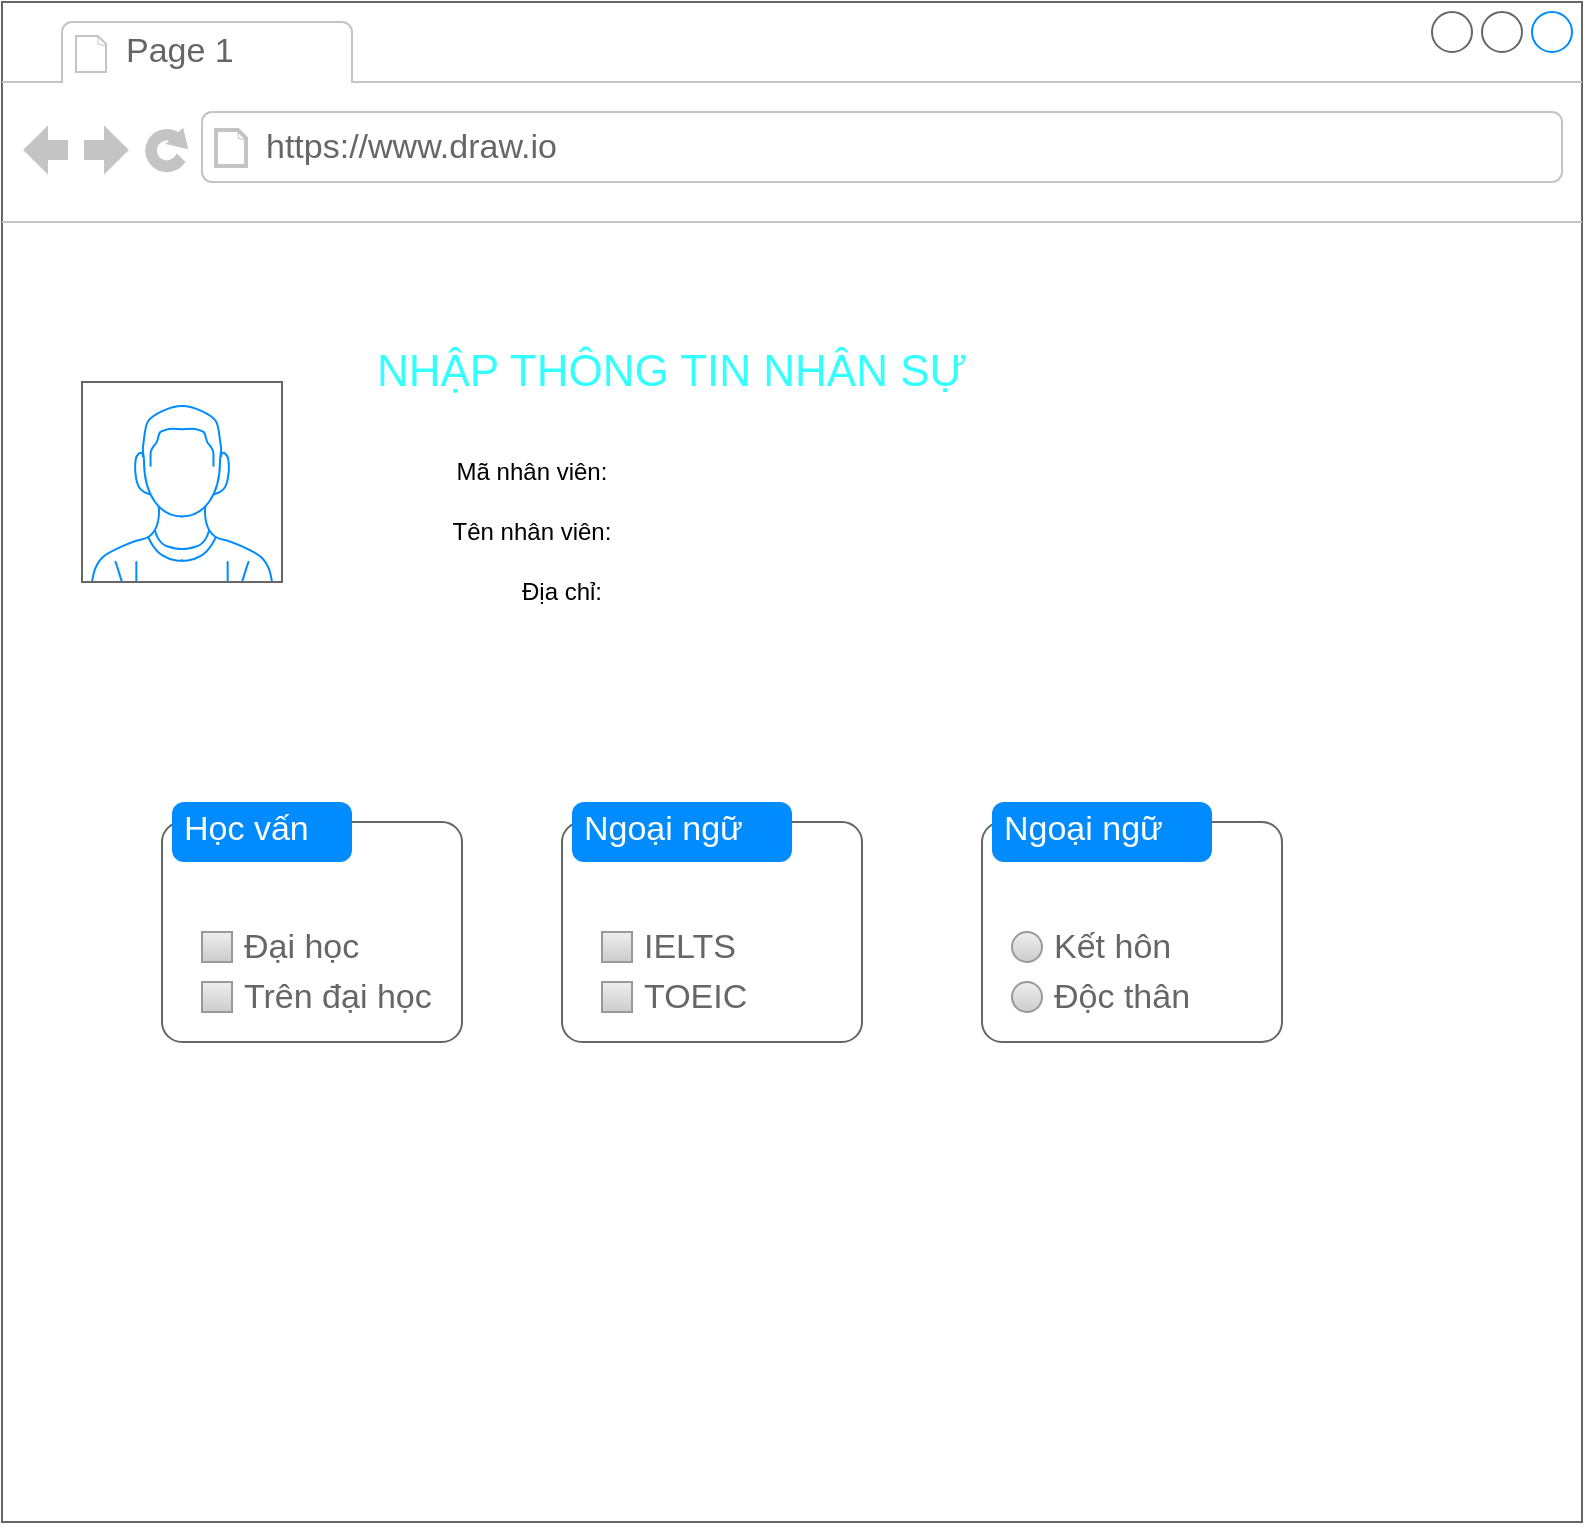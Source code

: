 <mxfile version="26.0.16">
  <diagram name="Page-1" id="Xp--1NKVFtEGWi8t9xE5">
    <mxGraphModel dx="2284" dy="772" grid="1" gridSize="10" guides="1" tooltips="1" connect="1" arrows="1" fold="1" page="1" pageScale="1" pageWidth="850" pageHeight="1100" math="0" shadow="0">
      <root>
        <mxCell id="0" />
        <mxCell id="1" parent="0" />
        <mxCell id="KyakPXm99uiNBp-NimOs-1" value="" style="strokeWidth=1;shadow=0;dashed=0;align=center;html=1;shape=mxgraph.mockup.containers.browserWindow;rSize=0;strokeColor=#666666;strokeColor2=#008cff;strokeColor3=#c4c4c4;mainText=,;recursiveResize=0;fontColor=#33FF33;" vertex="1" parent="1">
          <mxGeometry x="-100" y="70" width="790" height="760" as="geometry" />
        </mxCell>
        <mxCell id="KyakPXm99uiNBp-NimOs-2" value="Page 1" style="strokeWidth=1;shadow=0;dashed=0;align=center;html=1;shape=mxgraph.mockup.containers.anchor;fontSize=17;fontColor=#666666;align=left;whiteSpace=wrap;" vertex="1" parent="KyakPXm99uiNBp-NimOs-1">
          <mxGeometry x="60" y="12" width="110" height="26" as="geometry" />
        </mxCell>
        <mxCell id="KyakPXm99uiNBp-NimOs-3" value="https://www.draw.io" style="strokeWidth=1;shadow=0;dashed=0;align=center;html=1;shape=mxgraph.mockup.containers.anchor;rSize=0;fontSize=17;fontColor=#666666;align=left;" vertex="1" parent="KyakPXm99uiNBp-NimOs-1">
          <mxGeometry x="130" y="60" width="250" height="26" as="geometry" />
        </mxCell>
        <mxCell id="KyakPXm99uiNBp-NimOs-4" value="" style="verticalLabelPosition=bottom;shadow=0;dashed=0;align=center;html=1;verticalAlign=top;strokeWidth=1;shape=mxgraph.mockup.containers.userMale;strokeColor=#666666;strokeColor2=#008cff;" vertex="1" parent="KyakPXm99uiNBp-NimOs-1">
          <mxGeometry x="40" y="190" width="100" height="100" as="geometry" />
        </mxCell>
        <mxCell id="KyakPXm99uiNBp-NimOs-5" value="&lt;font style=&quot;font-size: 22px; color: rgb(51, 255, 255);&quot;&gt;NHẬP THÔNG TIN NHÂN SỰ&lt;/font&gt;" style="text;html=1;align=center;verticalAlign=middle;whiteSpace=wrap;rounded=0;" vertex="1" parent="KyakPXm99uiNBp-NimOs-1">
          <mxGeometry x="150" y="170" width="370" height="30" as="geometry" />
        </mxCell>
        <mxCell id="KyakPXm99uiNBp-NimOs-6" value="Mã nhân viên:" style="text;html=1;align=center;verticalAlign=middle;whiteSpace=wrap;rounded=0;" vertex="1" parent="KyakPXm99uiNBp-NimOs-1">
          <mxGeometry x="200" y="220" width="130" height="30" as="geometry" />
        </mxCell>
        <mxCell id="KyakPXm99uiNBp-NimOs-7" value="Tên nhân viên:" style="text;html=1;align=center;verticalAlign=middle;whiteSpace=wrap;rounded=0;" vertex="1" parent="KyakPXm99uiNBp-NimOs-1">
          <mxGeometry x="185" y="250" width="160" height="30" as="geometry" />
        </mxCell>
        <mxCell id="KyakPXm99uiNBp-NimOs-8" value="Địa chỉ:" style="text;html=1;align=center;verticalAlign=middle;whiteSpace=wrap;rounded=0;" vertex="1" parent="KyakPXm99uiNBp-NimOs-1">
          <mxGeometry x="250" y="280" width="60" height="30" as="geometry" />
        </mxCell>
        <mxCell id="KyakPXm99uiNBp-NimOs-9" value="" style="shape=mxgraph.mockup.containers.marginRect;rectMarginTop=10;strokeColor=#666666;strokeWidth=1;dashed=0;rounded=1;arcSize=5;recursiveResize=0;html=1;whiteSpace=wrap;" vertex="1" parent="KyakPXm99uiNBp-NimOs-1">
          <mxGeometry x="80" y="400" width="150" height="120" as="geometry" />
        </mxCell>
        <mxCell id="KyakPXm99uiNBp-NimOs-10" value="Học vấn" style="shape=rect;strokeColor=none;fillColor=#008cff;strokeWidth=1;dashed=0;rounded=1;arcSize=20;fontColor=#ffffff;fontSize=17;spacing=2;spacingTop=-2;align=left;autosize=1;spacingLeft=4;resizeWidth=0;resizeHeight=0;perimeter=none;html=1;whiteSpace=wrap;" vertex="1" parent="KyakPXm99uiNBp-NimOs-9">
          <mxGeometry x="5" width="90" height="30" as="geometry" />
        </mxCell>
        <mxCell id="KyakPXm99uiNBp-NimOs-11" value="Đại học" style="strokeWidth=1;shadow=0;dashed=0;align=center;html=1;shape=mxgraph.mockup.forms.rrect;rSize=0;fillColor=#eeeeee;strokeColor=#999999;gradientColor=#cccccc;align=left;spacingLeft=4;fontSize=17;fontColor=#666666;labelPosition=right;" vertex="1" parent="KyakPXm99uiNBp-NimOs-9">
          <mxGeometry x="20" y="65" width="15" height="15" as="geometry" />
        </mxCell>
        <mxCell id="KyakPXm99uiNBp-NimOs-13" value="Trên đại học" style="strokeWidth=1;shadow=0;dashed=0;align=center;html=1;shape=mxgraph.mockup.forms.rrect;rSize=0;fillColor=#eeeeee;strokeColor=#999999;gradientColor=#cccccc;align=left;spacingLeft=4;fontSize=17;fontColor=#666666;labelPosition=right;" vertex="1" parent="KyakPXm99uiNBp-NimOs-9">
          <mxGeometry x="20" y="90" width="15" height="15" as="geometry" />
        </mxCell>
        <mxCell id="KyakPXm99uiNBp-NimOs-15" value="" style="shape=mxgraph.mockup.containers.marginRect;rectMarginTop=10;strokeColor=#666666;strokeWidth=1;dashed=0;rounded=1;arcSize=5;recursiveResize=0;html=1;whiteSpace=wrap;" vertex="1" parent="KyakPXm99uiNBp-NimOs-1">
          <mxGeometry x="280" y="400" width="150" height="120" as="geometry" />
        </mxCell>
        <mxCell id="KyakPXm99uiNBp-NimOs-16" value="Ngoại ngữ" style="shape=rect;strokeColor=none;fillColor=#008cff;strokeWidth=1;dashed=0;rounded=1;arcSize=20;fontColor=#ffffff;fontSize=17;spacing=2;spacingTop=-2;align=left;autosize=1;spacingLeft=4;resizeWidth=0;resizeHeight=0;perimeter=none;html=1;whiteSpace=wrap;" vertex="1" parent="KyakPXm99uiNBp-NimOs-15">
          <mxGeometry x="5" width="110" height="30" as="geometry" />
        </mxCell>
        <mxCell id="KyakPXm99uiNBp-NimOs-17" value="IELTS" style="strokeWidth=1;shadow=0;dashed=0;align=center;html=1;shape=mxgraph.mockup.forms.rrect;rSize=0;fillColor=#eeeeee;strokeColor=#999999;gradientColor=#cccccc;align=left;spacingLeft=4;fontSize=17;fontColor=#666666;labelPosition=right;" vertex="1" parent="KyakPXm99uiNBp-NimOs-15">
          <mxGeometry x="20" y="65" width="15" height="15" as="geometry" />
        </mxCell>
        <mxCell id="KyakPXm99uiNBp-NimOs-18" value="TOEIC" style="strokeWidth=1;shadow=0;dashed=0;align=center;html=1;shape=mxgraph.mockup.forms.rrect;rSize=0;fillColor=#eeeeee;strokeColor=#999999;gradientColor=#cccccc;align=left;spacingLeft=4;fontSize=17;fontColor=#666666;labelPosition=right;" vertex="1" parent="KyakPXm99uiNBp-NimOs-15">
          <mxGeometry x="20" y="90" width="15" height="15" as="geometry" />
        </mxCell>
        <mxCell id="KyakPXm99uiNBp-NimOs-19" value="" style="shape=mxgraph.mockup.containers.marginRect;rectMarginTop=10;strokeColor=#666666;strokeWidth=1;dashed=0;rounded=1;arcSize=5;recursiveResize=0;html=1;whiteSpace=wrap;" vertex="1" parent="KyakPXm99uiNBp-NimOs-1">
          <mxGeometry x="490" y="400" width="150" height="120" as="geometry" />
        </mxCell>
        <mxCell id="KyakPXm99uiNBp-NimOs-20" value="Ngoại ngữ" style="shape=rect;strokeColor=none;fillColor=#008cff;strokeWidth=1;dashed=0;rounded=1;arcSize=20;fontColor=#ffffff;fontSize=17;spacing=2;spacingTop=-2;align=left;autosize=1;spacingLeft=4;resizeWidth=0;resizeHeight=0;perimeter=none;html=1;whiteSpace=wrap;" vertex="1" parent="KyakPXm99uiNBp-NimOs-19">
          <mxGeometry x="5" width="110" height="30" as="geometry" />
        </mxCell>
        <mxCell id="KyakPXm99uiNBp-NimOs-23" value="Kết hôn" style="shape=ellipse;fillColor=#eeeeee;strokeColor=#999999;gradientColor=#cccccc;html=1;align=left;spacingLeft=4;fontSize=17;fontColor=#666666;labelPosition=right;shadow=0;" vertex="1" parent="KyakPXm99uiNBp-NimOs-19">
          <mxGeometry x="15" y="65" width="15" height="15" as="geometry" />
        </mxCell>
        <mxCell id="KyakPXm99uiNBp-NimOs-28" value="Độc thân" style="shape=ellipse;fillColor=#eeeeee;strokeColor=#999999;gradientColor=#cccccc;html=1;align=left;spacingLeft=4;fontSize=17;fontColor=#666666;labelPosition=right;shadow=0;" vertex="1" parent="KyakPXm99uiNBp-NimOs-19">
          <mxGeometry x="15" y="90" width="15" height="15" as="geometry" />
        </mxCell>
      </root>
    </mxGraphModel>
  </diagram>
</mxfile>
